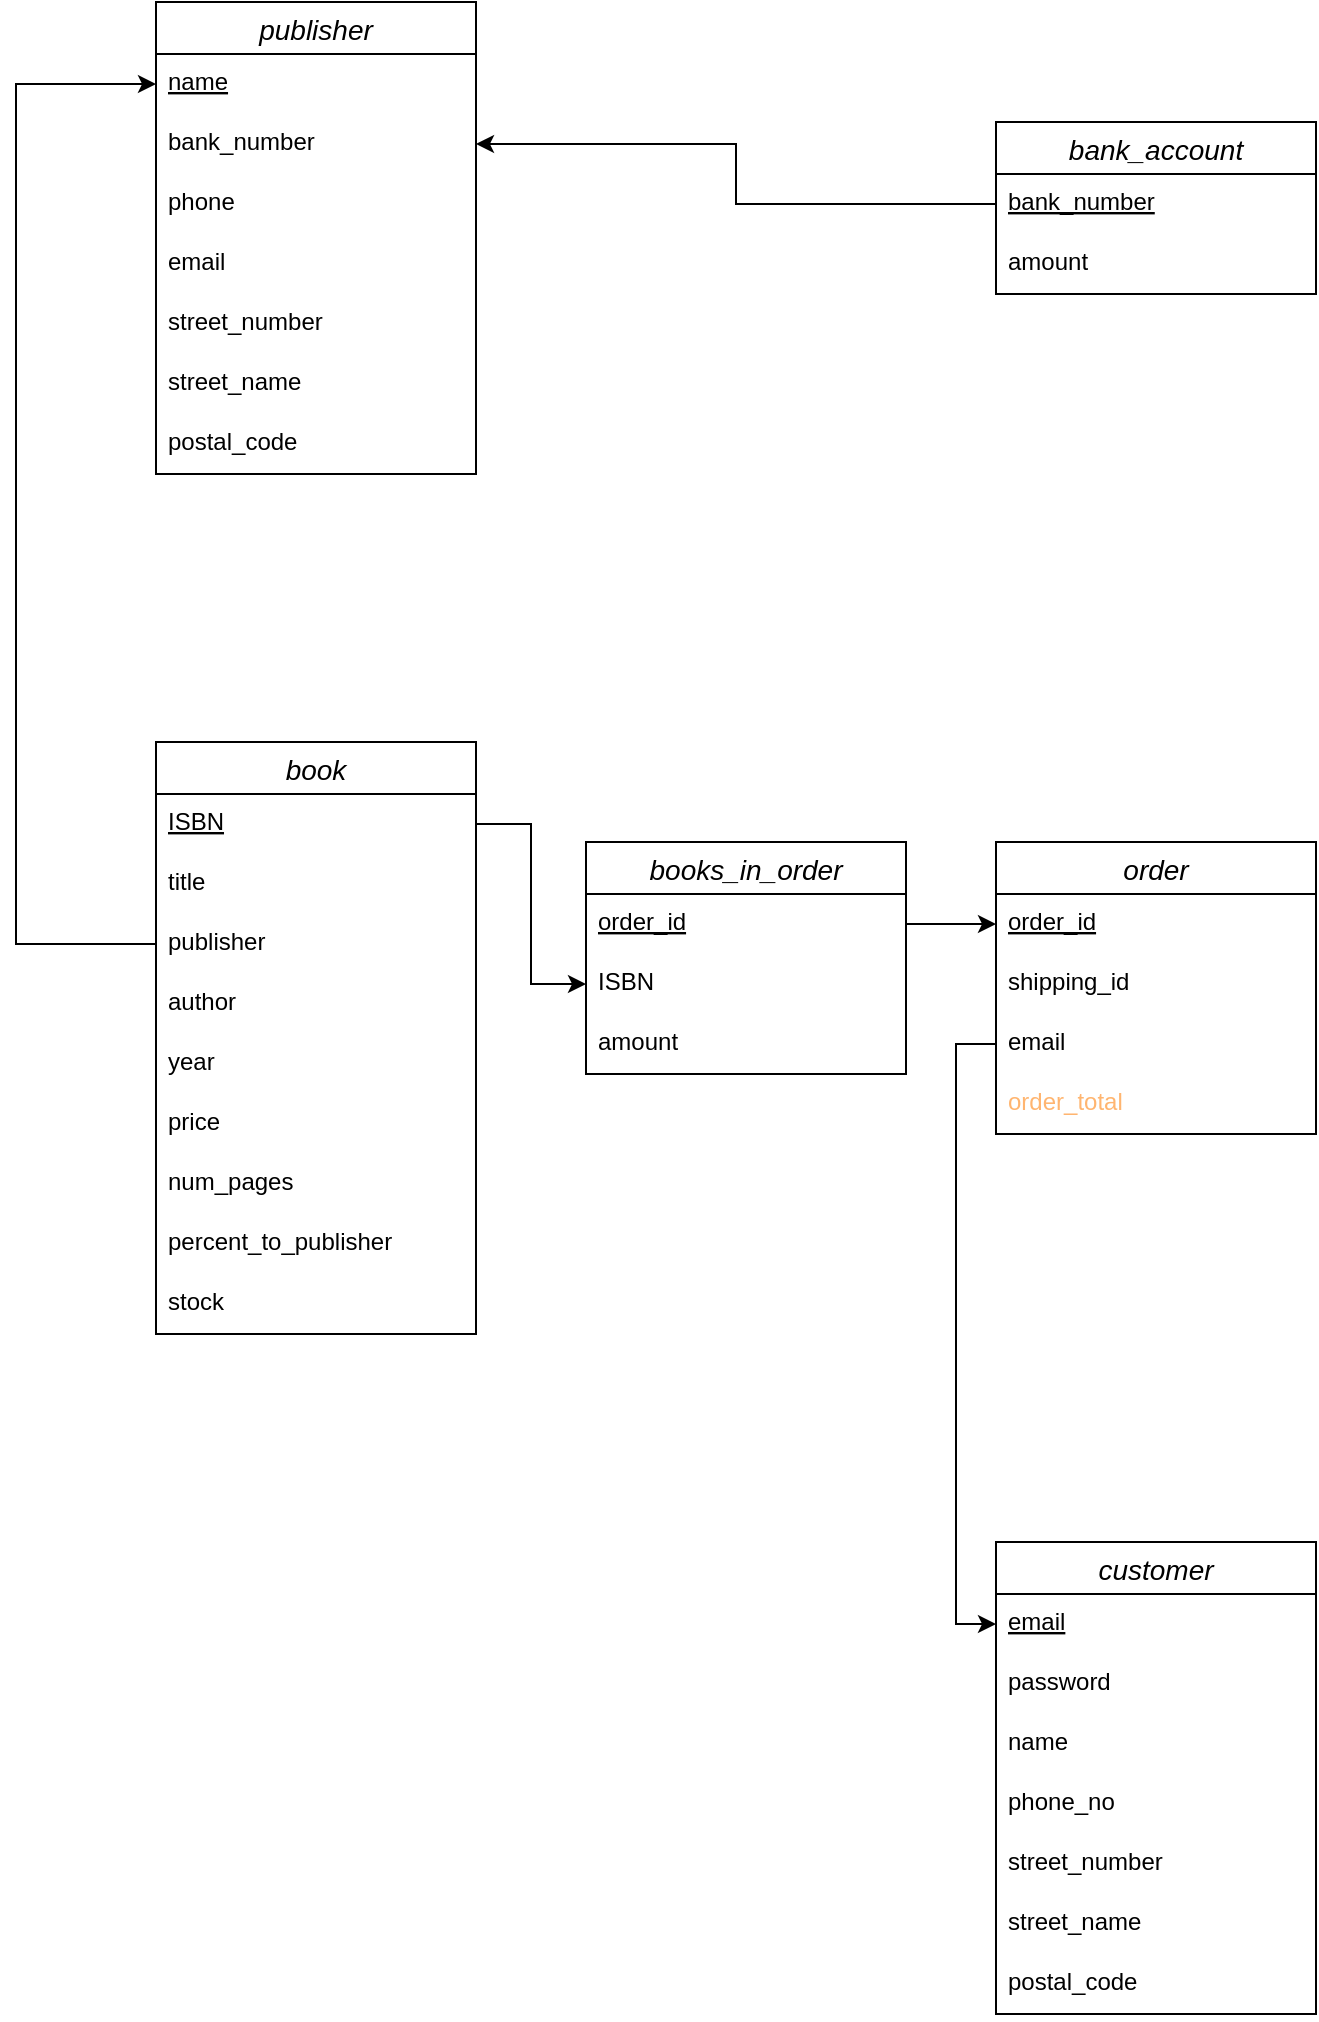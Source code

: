 <mxfile version="15.7.3" type="device"><diagram id="RqK3ymBj19yfAoY9_Qag" name="Page-1"><mxGraphModel dx="782" dy="1225" grid="1" gridSize="10" guides="1" tooltips="1" connect="1" arrows="1" fold="1" page="1" pageScale="1" pageWidth="850" pageHeight="1100" math="0" shadow="0"><root><mxCell id="0"/><mxCell id="1" parent="0"/><mxCell id="av9gL7qF32MVOeswNTwn-1" value="order" style="swimlane;fontStyle=2;childLayout=stackLayout;horizontal=1;startSize=26;horizontalStack=0;resizeParent=1;resizeParentMax=0;resizeLast=0;collapsible=1;marginBottom=0;align=center;fontSize=14;" vertex="1" parent="1"><mxGeometry x="550" y="420" width="160" height="146" as="geometry"/></mxCell><mxCell id="av9gL7qF32MVOeswNTwn-2" value="order_id" style="text;strokeColor=none;fillColor=none;spacingLeft=4;spacingRight=4;overflow=hidden;rotatable=0;points=[[0,0.5],[1,0.5]];portConstraint=eastwest;fontSize=12;fontStyle=4" vertex="1" parent="av9gL7qF32MVOeswNTwn-1"><mxGeometry y="26" width="160" height="30" as="geometry"/></mxCell><mxCell id="av9gL7qF32MVOeswNTwn-3" value="shipping_id" style="text;strokeColor=none;fillColor=none;spacingLeft=4;spacingRight=4;overflow=hidden;rotatable=0;points=[[0,0.5],[1,0.5]];portConstraint=eastwest;fontSize=12;" vertex="1" parent="av9gL7qF32MVOeswNTwn-1"><mxGeometry y="56" width="160" height="30" as="geometry"/></mxCell><mxCell id="av9gL7qF32MVOeswNTwn-38" value="email" style="text;strokeColor=none;fillColor=none;spacingLeft=4;spacingRight=4;overflow=hidden;rotatable=0;points=[[0,0.5],[1,0.5]];portConstraint=eastwest;fontSize=12;fontColor=#000000;" vertex="1" parent="av9gL7qF32MVOeswNTwn-1"><mxGeometry y="86" width="160" height="30" as="geometry"/></mxCell><mxCell id="av9gL7qF32MVOeswNTwn-4" value="order_total" style="text;strokeColor=none;fillColor=none;spacingLeft=4;spacingRight=4;overflow=hidden;rotatable=0;points=[[0,0.5],[1,0.5]];portConstraint=eastwest;fontSize=12;fontColor=#FFB570;" vertex="1" parent="av9gL7qF32MVOeswNTwn-1"><mxGeometry y="116" width="160" height="30" as="geometry"/></mxCell><mxCell id="av9gL7qF32MVOeswNTwn-5" value="book" style="swimlane;fontStyle=2;childLayout=stackLayout;horizontal=1;startSize=26;horizontalStack=0;resizeParent=1;resizeParentMax=0;resizeLast=0;collapsible=1;marginBottom=0;align=center;fontSize=14;" vertex="1" parent="1"><mxGeometry x="130" y="370" width="160" height="296" as="geometry"/></mxCell><mxCell id="av9gL7qF32MVOeswNTwn-6" value="ISBN" style="text;strokeColor=none;fillColor=none;spacingLeft=4;spacingRight=4;overflow=hidden;rotatable=0;points=[[0,0.5],[1,0.5]];portConstraint=eastwest;fontSize=12;fontStyle=4" vertex="1" parent="av9gL7qF32MVOeswNTwn-5"><mxGeometry y="26" width="160" height="30" as="geometry"/></mxCell><mxCell id="av9gL7qF32MVOeswNTwn-7" value="title" style="text;strokeColor=none;fillColor=none;spacingLeft=4;spacingRight=4;overflow=hidden;rotatable=0;points=[[0,0.5],[1,0.5]];portConstraint=eastwest;fontSize=12;" vertex="1" parent="av9gL7qF32MVOeswNTwn-5"><mxGeometry y="56" width="160" height="30" as="geometry"/></mxCell><mxCell id="av9gL7qF32MVOeswNTwn-36" value="publisher " style="text;strokeColor=none;fillColor=none;spacingLeft=4;spacingRight=4;overflow=hidden;rotatable=0;points=[[0,0.5],[1,0.5]];portConstraint=eastwest;fontSize=12;fontColor=#000000;" vertex="1" parent="av9gL7qF32MVOeswNTwn-5"><mxGeometry y="86" width="160" height="30" as="geometry"/></mxCell><mxCell id="av9gL7qF32MVOeswNTwn-8" value="author" style="text;strokeColor=none;fillColor=none;spacingLeft=4;spacingRight=4;overflow=hidden;rotatable=0;points=[[0,0.5],[1,0.5]];portConstraint=eastwest;fontSize=12;" vertex="1" parent="av9gL7qF32MVOeswNTwn-5"><mxGeometry y="116" width="160" height="30" as="geometry"/></mxCell><mxCell id="av9gL7qF32MVOeswNTwn-9" value="year" style="text;strokeColor=none;fillColor=none;spacingLeft=4;spacingRight=4;overflow=hidden;rotatable=0;points=[[0,0.5],[1,0.5]];portConstraint=eastwest;fontSize=12;" vertex="1" parent="av9gL7qF32MVOeswNTwn-5"><mxGeometry y="146" width="160" height="30" as="geometry"/></mxCell><mxCell id="av9gL7qF32MVOeswNTwn-10" value="price" style="text;strokeColor=none;fillColor=none;spacingLeft=4;spacingRight=4;overflow=hidden;rotatable=0;points=[[0,0.5],[1,0.5]];portConstraint=eastwest;fontSize=12;" vertex="1" parent="av9gL7qF32MVOeswNTwn-5"><mxGeometry y="176" width="160" height="30" as="geometry"/></mxCell><mxCell id="av9gL7qF32MVOeswNTwn-11" value="num_pages" style="text;strokeColor=none;fillColor=none;spacingLeft=4;spacingRight=4;overflow=hidden;rotatable=0;points=[[0,0.5],[1,0.5]];portConstraint=eastwest;fontSize=12;" vertex="1" parent="av9gL7qF32MVOeswNTwn-5"><mxGeometry y="206" width="160" height="30" as="geometry"/></mxCell><mxCell id="av9gL7qF32MVOeswNTwn-12" value="percent_to_publisher" style="text;strokeColor=none;fillColor=none;spacingLeft=4;spacingRight=4;overflow=hidden;rotatable=0;points=[[0,0.5],[1,0.5]];portConstraint=eastwest;fontSize=12;" vertex="1" parent="av9gL7qF32MVOeswNTwn-5"><mxGeometry y="236" width="160" height="30" as="geometry"/></mxCell><mxCell id="av9gL7qF32MVOeswNTwn-13" value="stock" style="text;strokeColor=none;fillColor=none;spacingLeft=4;spacingRight=4;overflow=hidden;rotatable=0;points=[[0,0.5],[1,0.5]];portConstraint=eastwest;fontSize=12;" vertex="1" parent="av9gL7qF32MVOeswNTwn-5"><mxGeometry y="266" width="160" height="30" as="geometry"/></mxCell><mxCell id="av9gL7qF32MVOeswNTwn-14" value="publisher" style="swimlane;fontStyle=2;childLayout=stackLayout;horizontal=1;startSize=26;horizontalStack=0;resizeParent=1;resizeParentMax=0;resizeLast=0;collapsible=1;marginBottom=0;align=center;fontSize=14;" vertex="1" parent="1"><mxGeometry x="130" width="160" height="236" as="geometry"/></mxCell><mxCell id="av9gL7qF32MVOeswNTwn-15" value="name" style="text;strokeColor=none;fillColor=none;spacingLeft=4;spacingRight=4;overflow=hidden;rotatable=0;points=[[0,0.5],[1,0.5]];portConstraint=eastwest;fontSize=12;fontStyle=4" vertex="1" parent="av9gL7qF32MVOeswNTwn-14"><mxGeometry y="26" width="160" height="30" as="geometry"/></mxCell><mxCell id="av9gL7qF32MVOeswNTwn-42" value="bank_number" style="text;strokeColor=none;fillColor=none;spacingLeft=4;spacingRight=4;overflow=hidden;rotatable=0;points=[[0,0.5],[1,0.5]];portConstraint=eastwest;fontSize=12;fontColor=#000000;" vertex="1" parent="av9gL7qF32MVOeswNTwn-14"><mxGeometry y="56" width="160" height="30" as="geometry"/></mxCell><mxCell id="av9gL7qF32MVOeswNTwn-16" value="phone" style="text;strokeColor=none;fillColor=none;spacingLeft=4;spacingRight=4;overflow=hidden;rotatable=0;points=[[0,0.5],[1,0.5]];portConstraint=eastwest;fontSize=12;" vertex="1" parent="av9gL7qF32MVOeswNTwn-14"><mxGeometry y="86" width="160" height="30" as="geometry"/></mxCell><mxCell id="av9gL7qF32MVOeswNTwn-17" value="email" style="text;strokeColor=none;fillColor=none;spacingLeft=4;spacingRight=4;overflow=hidden;rotatable=0;points=[[0,0.5],[1,0.5]];portConstraint=eastwest;fontSize=12;" vertex="1" parent="av9gL7qF32MVOeswNTwn-14"><mxGeometry y="116" width="160" height="30" as="geometry"/></mxCell><mxCell id="av9gL7qF32MVOeswNTwn-18" value="street_number" style="text;strokeColor=none;fillColor=none;spacingLeft=4;spacingRight=4;overflow=hidden;rotatable=0;points=[[0,0.5],[1,0.5]];portConstraint=eastwest;fontSize=12;" vertex="1" parent="av9gL7qF32MVOeswNTwn-14"><mxGeometry y="146" width="160" height="30" as="geometry"/></mxCell><mxCell id="av9gL7qF32MVOeswNTwn-19" value="street_name" style="text;strokeColor=none;fillColor=none;spacingLeft=4;spacingRight=4;overflow=hidden;rotatable=0;points=[[0,0.5],[1,0.5]];portConstraint=eastwest;fontSize=12;" vertex="1" parent="av9gL7qF32MVOeswNTwn-14"><mxGeometry y="176" width="160" height="30" as="geometry"/></mxCell><mxCell id="av9gL7qF32MVOeswNTwn-20" value="postal_code" style="text;strokeColor=none;fillColor=none;spacingLeft=4;spacingRight=4;overflow=hidden;rotatable=0;points=[[0,0.5],[1,0.5]];portConstraint=eastwest;fontSize=12;" vertex="1" parent="av9gL7qF32MVOeswNTwn-14"><mxGeometry y="206" width="160" height="30" as="geometry"/></mxCell><mxCell id="av9gL7qF32MVOeswNTwn-21" value="bank_account" style="swimlane;fontStyle=2;childLayout=stackLayout;horizontal=1;startSize=26;horizontalStack=0;resizeParent=1;resizeParentMax=0;resizeLast=0;collapsible=1;marginBottom=0;align=center;fontSize=14;" vertex="1" parent="1"><mxGeometry x="550" y="60" width="160" height="86" as="geometry"/></mxCell><mxCell id="av9gL7qF32MVOeswNTwn-22" value="bank_number" style="text;strokeColor=none;fillColor=none;spacingLeft=4;spacingRight=4;overflow=hidden;rotatable=0;points=[[0,0.5],[1,0.5]];portConstraint=eastwest;fontSize=12;fontStyle=4" vertex="1" parent="av9gL7qF32MVOeswNTwn-21"><mxGeometry y="26" width="160" height="30" as="geometry"/></mxCell><mxCell id="av9gL7qF32MVOeswNTwn-23" value="amount" style="text;strokeColor=none;fillColor=none;spacingLeft=4;spacingRight=4;overflow=hidden;rotatable=0;points=[[0,0.5],[1,0.5]];portConstraint=eastwest;fontSize=12;" vertex="1" parent="av9gL7qF32MVOeswNTwn-21"><mxGeometry y="56" width="160" height="30" as="geometry"/></mxCell><mxCell id="av9gL7qF32MVOeswNTwn-24" value="customer" style="swimlane;fontStyle=2;childLayout=stackLayout;horizontal=1;startSize=26;horizontalStack=0;resizeParent=1;resizeParentMax=0;resizeLast=0;collapsible=1;marginBottom=0;align=center;fontSize=14;" vertex="1" parent="1"><mxGeometry x="550" y="770" width="160" height="236" as="geometry"/></mxCell><mxCell id="av9gL7qF32MVOeswNTwn-25" value="email" style="text;strokeColor=none;fillColor=none;spacingLeft=4;spacingRight=4;overflow=hidden;rotatable=0;points=[[0,0.5],[1,0.5]];portConstraint=eastwest;fontSize=12;fontStyle=4" vertex="1" parent="av9gL7qF32MVOeswNTwn-24"><mxGeometry y="26" width="160" height="30" as="geometry"/></mxCell><mxCell id="av9gL7qF32MVOeswNTwn-26" value="password" style="text;strokeColor=none;fillColor=none;spacingLeft=4;spacingRight=4;overflow=hidden;rotatable=0;points=[[0,0.5],[1,0.5]];portConstraint=eastwest;fontSize=12;" vertex="1" parent="av9gL7qF32MVOeswNTwn-24"><mxGeometry y="56" width="160" height="30" as="geometry"/></mxCell><mxCell id="av9gL7qF32MVOeswNTwn-27" value="name" style="text;strokeColor=none;fillColor=none;spacingLeft=4;spacingRight=4;overflow=hidden;rotatable=0;points=[[0,0.5],[1,0.5]];portConstraint=eastwest;fontSize=12;" vertex="1" parent="av9gL7qF32MVOeswNTwn-24"><mxGeometry y="86" width="160" height="30" as="geometry"/></mxCell><mxCell id="av9gL7qF32MVOeswNTwn-28" value="phone_no" style="text;strokeColor=none;fillColor=none;spacingLeft=4;spacingRight=4;overflow=hidden;rotatable=0;points=[[0,0.5],[1,0.5]];portConstraint=eastwest;fontSize=12;" vertex="1" parent="av9gL7qF32MVOeswNTwn-24"><mxGeometry y="116" width="160" height="30" as="geometry"/></mxCell><mxCell id="av9gL7qF32MVOeswNTwn-29" value="street_number " style="text;strokeColor=none;fillColor=none;spacingLeft=4;spacingRight=4;overflow=hidden;rotatable=0;points=[[0,0.5],[1,0.5]];portConstraint=eastwest;fontSize=12;" vertex="1" parent="av9gL7qF32MVOeswNTwn-24"><mxGeometry y="146" width="160" height="30" as="geometry"/></mxCell><mxCell id="av9gL7qF32MVOeswNTwn-30" value="street_name" style="text;strokeColor=none;fillColor=none;spacingLeft=4;spacingRight=4;overflow=hidden;rotatable=0;points=[[0,0.5],[1,0.5]];portConstraint=eastwest;fontSize=12;" vertex="1" parent="av9gL7qF32MVOeswNTwn-24"><mxGeometry y="176" width="160" height="30" as="geometry"/></mxCell><mxCell id="av9gL7qF32MVOeswNTwn-31" value="postal_code" style="text;strokeColor=none;fillColor=none;spacingLeft=4;spacingRight=4;overflow=hidden;rotatable=0;points=[[0,0.5],[1,0.5]];portConstraint=eastwest;fontSize=12;" vertex="1" parent="av9gL7qF32MVOeswNTwn-24"><mxGeometry y="206" width="160" height="30" as="geometry"/></mxCell><mxCell id="av9gL7qF32MVOeswNTwn-32" value="books_in_order" style="swimlane;fontStyle=2;childLayout=stackLayout;horizontal=1;startSize=26;horizontalStack=0;resizeParent=1;resizeParentMax=0;resizeLast=0;collapsible=1;marginBottom=0;align=center;fontSize=14;" vertex="1" parent="1"><mxGeometry x="345" y="420" width="160" height="116" as="geometry"/></mxCell><mxCell id="av9gL7qF32MVOeswNTwn-33" value="order_id" style="text;strokeColor=none;fillColor=none;spacingLeft=4;spacingRight=4;overflow=hidden;rotatable=0;points=[[0,0.5],[1,0.5]];portConstraint=eastwest;fontSize=12;fontStyle=4" vertex="1" parent="av9gL7qF32MVOeswNTwn-32"><mxGeometry y="26" width="160" height="30" as="geometry"/></mxCell><mxCell id="av9gL7qF32MVOeswNTwn-34" value="ISBN" style="text;strokeColor=none;fillColor=none;spacingLeft=4;spacingRight=4;overflow=hidden;rotatable=0;points=[[0,0.5],[1,0.5]];portConstraint=eastwest;fontSize=12;" vertex="1" parent="av9gL7qF32MVOeswNTwn-32"><mxGeometry y="56" width="160" height="30" as="geometry"/></mxCell><mxCell id="av9gL7qF32MVOeswNTwn-35" value="amount" style="text;strokeColor=none;fillColor=none;spacingLeft=4;spacingRight=4;overflow=hidden;rotatable=0;points=[[0,0.5],[1,0.5]];portConstraint=eastwest;fontSize=12;fontColor=#000000;" vertex="1" parent="av9gL7qF32MVOeswNTwn-32"><mxGeometry y="86" width="160" height="30" as="geometry"/></mxCell><mxCell id="av9gL7qF32MVOeswNTwn-37" style="edgeStyle=orthogonalEdgeStyle;rounded=0;orthogonalLoop=1;jettySize=auto;html=1;entryX=0;entryY=0.5;entryDx=0;entryDy=0;fontColor=#000000;" edge="1" parent="1" source="av9gL7qF32MVOeswNTwn-36" target="av9gL7qF32MVOeswNTwn-15"><mxGeometry relative="1" as="geometry"><Array as="points"><mxPoint x="60" y="471"/><mxPoint x="60" y="41"/></Array></mxGeometry></mxCell><mxCell id="av9gL7qF32MVOeswNTwn-39" style="edgeStyle=orthogonalEdgeStyle;rounded=0;orthogonalLoop=1;jettySize=auto;html=1;entryX=0;entryY=0.5;entryDx=0;entryDy=0;fontColor=#000000;" edge="1" parent="1" source="av9gL7qF32MVOeswNTwn-38" target="av9gL7qF32MVOeswNTwn-25"><mxGeometry relative="1" as="geometry"/></mxCell><mxCell id="av9gL7qF32MVOeswNTwn-40" style="edgeStyle=orthogonalEdgeStyle;rounded=0;orthogonalLoop=1;jettySize=auto;html=1;exitX=1;exitY=0.5;exitDx=0;exitDy=0;entryX=0;entryY=0.5;entryDx=0;entryDy=0;fontColor=#000000;" edge="1" parent="1" source="av9gL7qF32MVOeswNTwn-33" target="av9gL7qF32MVOeswNTwn-2"><mxGeometry relative="1" as="geometry"/></mxCell><mxCell id="av9gL7qF32MVOeswNTwn-41" style="edgeStyle=orthogonalEdgeStyle;rounded=0;orthogonalLoop=1;jettySize=auto;html=1;exitX=1;exitY=0.5;exitDx=0;exitDy=0;entryX=0;entryY=0.5;entryDx=0;entryDy=0;fontColor=#000000;" edge="1" parent="1" source="av9gL7qF32MVOeswNTwn-6" target="av9gL7qF32MVOeswNTwn-34"><mxGeometry relative="1" as="geometry"/></mxCell><mxCell id="av9gL7qF32MVOeswNTwn-43" style="edgeStyle=orthogonalEdgeStyle;rounded=0;orthogonalLoop=1;jettySize=auto;html=1;entryX=1;entryY=0.5;entryDx=0;entryDy=0;fontColor=#000000;" edge="1" parent="1" source="av9gL7qF32MVOeswNTwn-22" target="av9gL7qF32MVOeswNTwn-42"><mxGeometry relative="1" as="geometry"/></mxCell></root></mxGraphModel></diagram></mxfile>